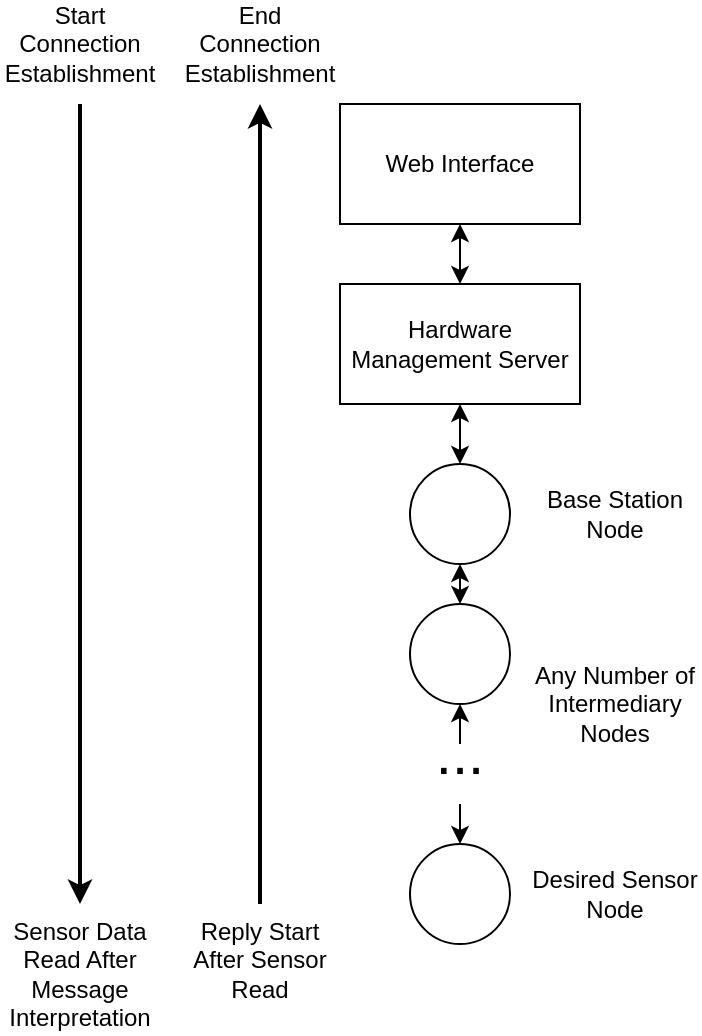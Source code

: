 <mxfile version="13.0.6" type="device"><diagram id="utQab19n99ArfpdUaKJS" name="Page-1"><mxGraphModel dx="2138" dy="499" grid="1" gridSize="10" guides="1" tooltips="1" connect="1" arrows="1" fold="1" page="1" pageScale="1" pageWidth="1100" pageHeight="850" math="0" shadow="0"><root><mxCell id="0"/><mxCell id="1" parent="0"/><mxCell id="aJgliB_DWJjJVB81NnUe-8" style="edgeStyle=orthogonalEdgeStyle;rounded=0;orthogonalLoop=1;jettySize=auto;html=1;exitX=0.5;exitY=1;exitDx=0;exitDy=0;entryX=0.5;entryY=0;entryDx=0;entryDy=0;startArrow=classic;startFill=1;" edge="1" parent="1" source="aJgliB_DWJjJVB81NnUe-1" target="aJgliB_DWJjJVB81NnUe-2"><mxGeometry relative="1" as="geometry"/></mxCell><mxCell id="aJgliB_DWJjJVB81NnUe-1" value="Web Interface" style="rounded=0;whiteSpace=wrap;html=1;" vertex="1" parent="1"><mxGeometry x="80" y="80" width="120" height="60" as="geometry"/></mxCell><mxCell id="aJgliB_DWJjJVB81NnUe-9" style="edgeStyle=orthogonalEdgeStyle;rounded=0;orthogonalLoop=1;jettySize=auto;html=1;exitX=0.5;exitY=1;exitDx=0;exitDy=0;entryX=0.5;entryY=0;entryDx=0;entryDy=0;startArrow=classic;startFill=1;" edge="1" parent="1" source="aJgliB_DWJjJVB81NnUe-2" target="aJgliB_DWJjJVB81NnUe-4"><mxGeometry relative="1" as="geometry"/></mxCell><mxCell id="aJgliB_DWJjJVB81NnUe-2" value="Hardware Management Server" style="rounded=0;whiteSpace=wrap;html=1;" vertex="1" parent="1"><mxGeometry x="80" y="170" width="120" height="60" as="geometry"/></mxCell><mxCell id="aJgliB_DWJjJVB81NnUe-10" style="edgeStyle=orthogonalEdgeStyle;rounded=0;orthogonalLoop=1;jettySize=auto;html=1;exitX=0.5;exitY=1;exitDx=0;exitDy=0;entryX=0.5;entryY=0;entryDx=0;entryDy=0;startArrow=classic;startFill=1;" edge="1" parent="1" source="aJgliB_DWJjJVB81NnUe-4" target="aJgliB_DWJjJVB81NnUe-5"><mxGeometry relative="1" as="geometry"/></mxCell><mxCell id="aJgliB_DWJjJVB81NnUe-4" value="" style="ellipse;whiteSpace=wrap;html=1;aspect=fixed;" vertex="1" parent="1"><mxGeometry x="115" y="260" width="50" height="50" as="geometry"/></mxCell><mxCell id="aJgliB_DWJjJVB81NnUe-5" value="" style="ellipse;whiteSpace=wrap;html=1;aspect=fixed;" vertex="1" parent="1"><mxGeometry x="115" y="330" width="50" height="50" as="geometry"/></mxCell><mxCell id="aJgliB_DWJjJVB81NnUe-6" value="" style="ellipse;whiteSpace=wrap;html=1;aspect=fixed;" vertex="1" parent="1"><mxGeometry x="115" y="450" width="50" height="50" as="geometry"/></mxCell><mxCell id="aJgliB_DWJjJVB81NnUe-12" style="edgeStyle=orthogonalEdgeStyle;rounded=0;orthogonalLoop=1;jettySize=auto;html=1;exitX=0.5;exitY=0;exitDx=0;exitDy=0;entryX=0.5;entryY=1;entryDx=0;entryDy=0;startArrow=none;startFill=0;" edge="1" parent="1" source="aJgliB_DWJjJVB81NnUe-7" target="aJgliB_DWJjJVB81NnUe-5"><mxGeometry relative="1" as="geometry"/></mxCell><mxCell id="aJgliB_DWJjJVB81NnUe-7" value="&lt;font style=&quot;font-size: 29px&quot;&gt;...&lt;/font&gt;" style="text;html=1;strokeColor=none;fillColor=none;align=center;verticalAlign=middle;whiteSpace=wrap;rounded=0;" vertex="1" parent="1"><mxGeometry x="120" y="400" width="40" height="10" as="geometry"/></mxCell><mxCell id="aJgliB_DWJjJVB81NnUe-13" style="edgeStyle=orthogonalEdgeStyle;rounded=0;orthogonalLoop=1;jettySize=auto;html=1;exitX=0.5;exitY=0;exitDx=0;exitDy=0;entryX=0.5;entryY=1;entryDx=0;entryDy=0;startArrow=classic;startFill=1;endArrow=none;endFill=0;" edge="1" parent="1"><mxGeometry relative="1" as="geometry"><mxPoint x="140" y="450" as="sourcePoint"/><mxPoint x="140" y="430" as="targetPoint"/></mxGeometry></mxCell><mxCell id="aJgliB_DWJjJVB81NnUe-15" value="Base Station Node" style="text;html=1;strokeColor=none;fillColor=none;align=center;verticalAlign=middle;whiteSpace=wrap;rounded=0;" vertex="1" parent="1"><mxGeometry x="175" y="275" width="85" height="20" as="geometry"/></mxCell><mxCell id="aJgliB_DWJjJVB81NnUe-18" value="Desired Sensor Node" style="text;html=1;strokeColor=none;fillColor=none;align=center;verticalAlign=middle;whiteSpace=wrap;rounded=0;" vertex="1" parent="1"><mxGeometry x="175" y="465" width="85" height="20" as="geometry"/></mxCell><mxCell id="aJgliB_DWJjJVB81NnUe-19" value="Any Number of Intermediary Nodes" style="text;html=1;strokeColor=none;fillColor=none;align=center;verticalAlign=middle;whiteSpace=wrap;rounded=0;" vertex="1" parent="1"><mxGeometry x="175" y="370" width="85" height="20" as="geometry"/></mxCell><mxCell id="aJgliB_DWJjJVB81NnUe-20" value="" style="endArrow=classic;html=1;fontSize=12;strokeWidth=2;" edge="1" parent="1"><mxGeometry width="50" height="50" relative="1" as="geometry"><mxPoint x="-50" y="80" as="sourcePoint"/><mxPoint x="-50" y="480" as="targetPoint"/></mxGeometry></mxCell><mxCell id="aJgliB_DWJjJVB81NnUe-21" value="" style="endArrow=none;html=1;fontSize=12;strokeWidth=2;startArrow=classic;startFill=1;endFill=0;" edge="1" parent="1"><mxGeometry width="50" height="50" relative="1" as="geometry"><mxPoint x="40" y="80" as="sourcePoint"/><mxPoint x="40" y="480" as="targetPoint"/></mxGeometry></mxCell><mxCell id="aJgliB_DWJjJVB81NnUe-22" value="Start Connection Establishment" style="text;html=1;strokeColor=none;fillColor=none;align=center;verticalAlign=middle;whiteSpace=wrap;rounded=0;fontSize=12;" vertex="1" parent="1"><mxGeometry x="-90" y="40" width="80" height="20" as="geometry"/></mxCell><mxCell id="aJgliB_DWJjJVB81NnUe-23" value="Sensor Data Read After Message Interpretation" style="text;html=1;strokeColor=none;fillColor=none;align=center;verticalAlign=top;whiteSpace=wrap;rounded=0;fontSize=12;" vertex="1" parent="1"><mxGeometry x="-90" y="480" width="80" height="60" as="geometry"/></mxCell><mxCell id="aJgliB_DWJjJVB81NnUe-24" value="Reply Start After Sensor Read" style="text;html=1;strokeColor=none;fillColor=none;align=center;verticalAlign=top;whiteSpace=wrap;rounded=0;fontSize=12;" vertex="1" parent="1"><mxGeometry y="480" width="80" height="60" as="geometry"/></mxCell><mxCell id="aJgliB_DWJjJVB81NnUe-28" value="End Connection Establishment" style="text;html=1;strokeColor=none;fillColor=none;align=center;verticalAlign=middle;whiteSpace=wrap;rounded=0;fontSize=12;" vertex="1" parent="1"><mxGeometry y="40" width="80" height="20" as="geometry"/></mxCell></root></mxGraphModel></diagram></mxfile>